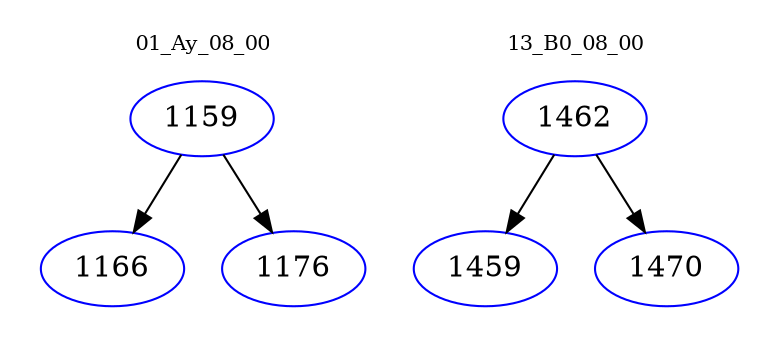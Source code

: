 digraph{
subgraph cluster_0 {
color = white
label = "01_Ay_08_00";
fontsize=10;
T0_1159 [label="1159", color="blue"]
T0_1159 -> T0_1166 [color="black"]
T0_1166 [label="1166", color="blue"]
T0_1159 -> T0_1176 [color="black"]
T0_1176 [label="1176", color="blue"]
}
subgraph cluster_1 {
color = white
label = "13_B0_08_00";
fontsize=10;
T1_1462 [label="1462", color="blue"]
T1_1462 -> T1_1459 [color="black"]
T1_1459 [label="1459", color="blue"]
T1_1462 -> T1_1470 [color="black"]
T1_1470 [label="1470", color="blue"]
}
}
